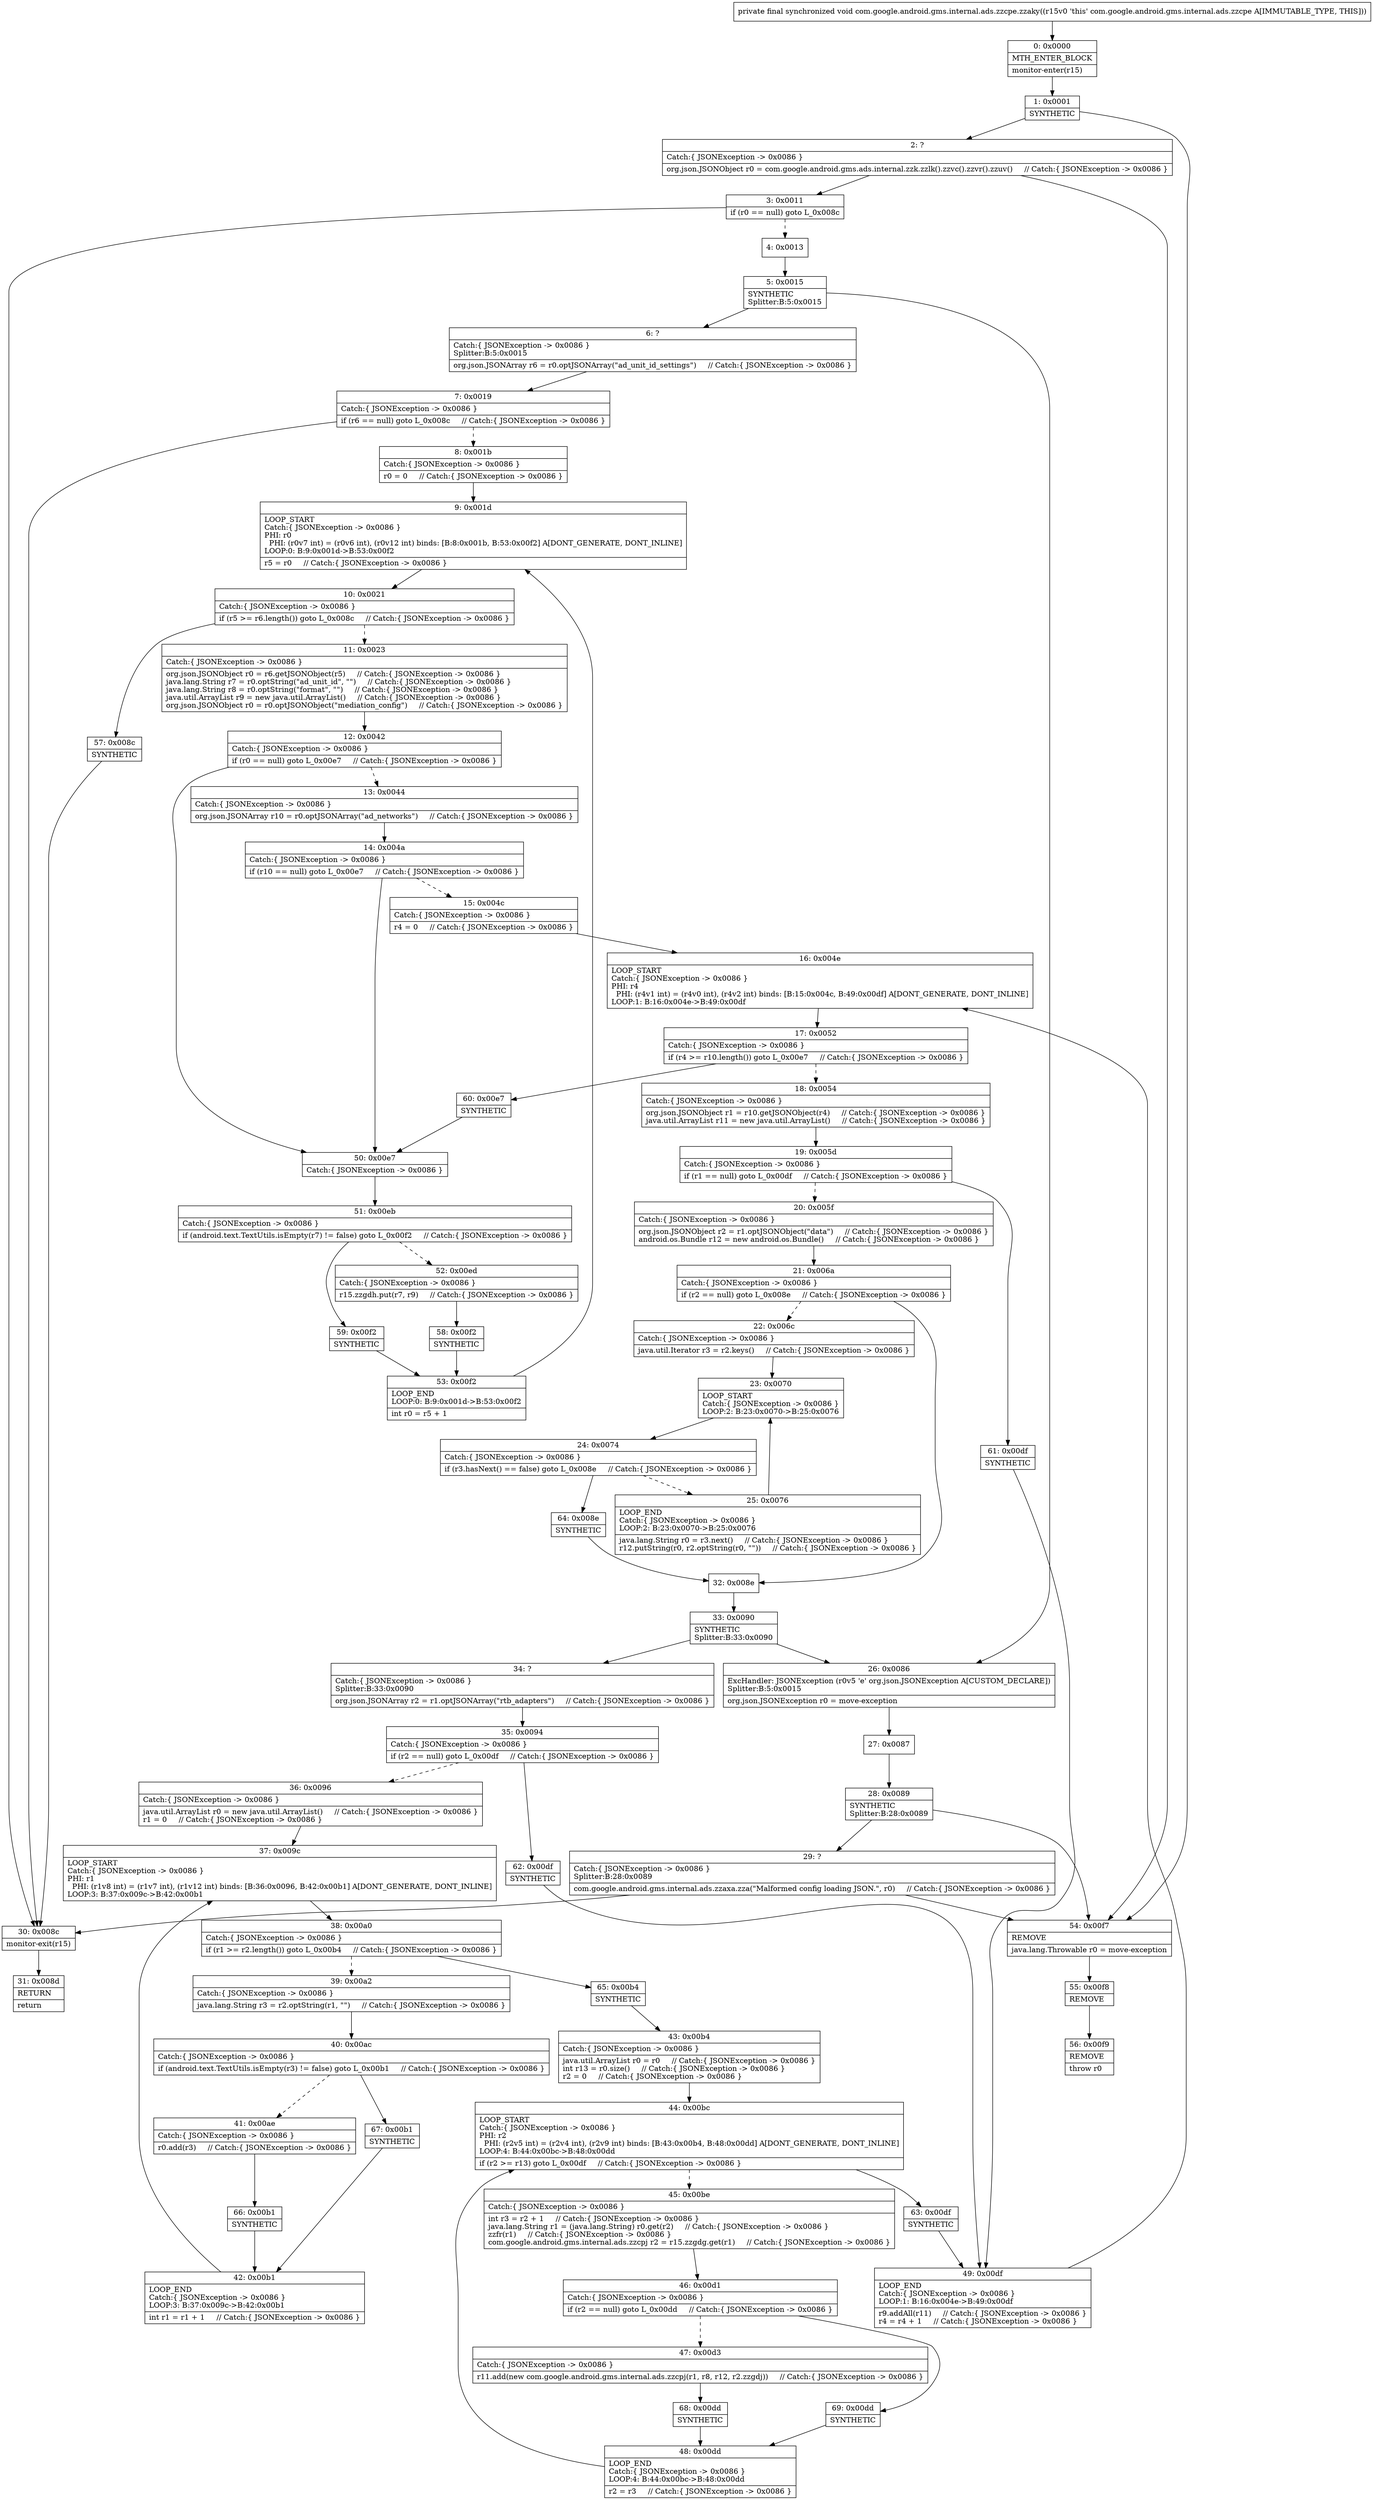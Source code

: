 digraph "CFG forcom.google.android.gms.internal.ads.zzcpe.zzaky()V" {
Node_0 [shape=record,label="{0\:\ 0x0000|MTH_ENTER_BLOCK\l|monitor\-enter(r15)\l}"];
Node_1 [shape=record,label="{1\:\ 0x0001|SYNTHETIC\l}"];
Node_2 [shape=record,label="{2\:\ ?|Catch:\{ JSONException \-\> 0x0086 \}\l|org.json.JSONObject r0 = com.google.android.gms.ads.internal.zzk.zzlk().zzvc().zzvr().zzuv()     \/\/ Catch:\{ JSONException \-\> 0x0086 \}\l}"];
Node_3 [shape=record,label="{3\:\ 0x0011|if (r0 == null) goto L_0x008c\l}"];
Node_4 [shape=record,label="{4\:\ 0x0013}"];
Node_5 [shape=record,label="{5\:\ 0x0015|SYNTHETIC\lSplitter:B:5:0x0015\l}"];
Node_6 [shape=record,label="{6\:\ ?|Catch:\{ JSONException \-\> 0x0086 \}\lSplitter:B:5:0x0015\l|org.json.JSONArray r6 = r0.optJSONArray(\"ad_unit_id_settings\")     \/\/ Catch:\{ JSONException \-\> 0x0086 \}\l}"];
Node_7 [shape=record,label="{7\:\ 0x0019|Catch:\{ JSONException \-\> 0x0086 \}\l|if (r6 == null) goto L_0x008c     \/\/ Catch:\{ JSONException \-\> 0x0086 \}\l}"];
Node_8 [shape=record,label="{8\:\ 0x001b|Catch:\{ JSONException \-\> 0x0086 \}\l|r0 = 0     \/\/ Catch:\{ JSONException \-\> 0x0086 \}\l}"];
Node_9 [shape=record,label="{9\:\ 0x001d|LOOP_START\lCatch:\{ JSONException \-\> 0x0086 \}\lPHI: r0 \l  PHI: (r0v7 int) = (r0v6 int), (r0v12 int) binds: [B:8:0x001b, B:53:0x00f2] A[DONT_GENERATE, DONT_INLINE]\lLOOP:0: B:9:0x001d\-\>B:53:0x00f2\l|r5 = r0     \/\/ Catch:\{ JSONException \-\> 0x0086 \}\l}"];
Node_10 [shape=record,label="{10\:\ 0x0021|Catch:\{ JSONException \-\> 0x0086 \}\l|if (r5 \>= r6.length()) goto L_0x008c     \/\/ Catch:\{ JSONException \-\> 0x0086 \}\l}"];
Node_11 [shape=record,label="{11\:\ 0x0023|Catch:\{ JSONException \-\> 0x0086 \}\l|org.json.JSONObject r0 = r6.getJSONObject(r5)     \/\/ Catch:\{ JSONException \-\> 0x0086 \}\ljava.lang.String r7 = r0.optString(\"ad_unit_id\", \"\")     \/\/ Catch:\{ JSONException \-\> 0x0086 \}\ljava.lang.String r8 = r0.optString(\"format\", \"\")     \/\/ Catch:\{ JSONException \-\> 0x0086 \}\ljava.util.ArrayList r9 = new java.util.ArrayList()     \/\/ Catch:\{ JSONException \-\> 0x0086 \}\lorg.json.JSONObject r0 = r0.optJSONObject(\"mediation_config\")     \/\/ Catch:\{ JSONException \-\> 0x0086 \}\l}"];
Node_12 [shape=record,label="{12\:\ 0x0042|Catch:\{ JSONException \-\> 0x0086 \}\l|if (r0 == null) goto L_0x00e7     \/\/ Catch:\{ JSONException \-\> 0x0086 \}\l}"];
Node_13 [shape=record,label="{13\:\ 0x0044|Catch:\{ JSONException \-\> 0x0086 \}\l|org.json.JSONArray r10 = r0.optJSONArray(\"ad_networks\")     \/\/ Catch:\{ JSONException \-\> 0x0086 \}\l}"];
Node_14 [shape=record,label="{14\:\ 0x004a|Catch:\{ JSONException \-\> 0x0086 \}\l|if (r10 == null) goto L_0x00e7     \/\/ Catch:\{ JSONException \-\> 0x0086 \}\l}"];
Node_15 [shape=record,label="{15\:\ 0x004c|Catch:\{ JSONException \-\> 0x0086 \}\l|r4 = 0     \/\/ Catch:\{ JSONException \-\> 0x0086 \}\l}"];
Node_16 [shape=record,label="{16\:\ 0x004e|LOOP_START\lCatch:\{ JSONException \-\> 0x0086 \}\lPHI: r4 \l  PHI: (r4v1 int) = (r4v0 int), (r4v2 int) binds: [B:15:0x004c, B:49:0x00df] A[DONT_GENERATE, DONT_INLINE]\lLOOP:1: B:16:0x004e\-\>B:49:0x00df\l}"];
Node_17 [shape=record,label="{17\:\ 0x0052|Catch:\{ JSONException \-\> 0x0086 \}\l|if (r4 \>= r10.length()) goto L_0x00e7     \/\/ Catch:\{ JSONException \-\> 0x0086 \}\l}"];
Node_18 [shape=record,label="{18\:\ 0x0054|Catch:\{ JSONException \-\> 0x0086 \}\l|org.json.JSONObject r1 = r10.getJSONObject(r4)     \/\/ Catch:\{ JSONException \-\> 0x0086 \}\ljava.util.ArrayList r11 = new java.util.ArrayList()     \/\/ Catch:\{ JSONException \-\> 0x0086 \}\l}"];
Node_19 [shape=record,label="{19\:\ 0x005d|Catch:\{ JSONException \-\> 0x0086 \}\l|if (r1 == null) goto L_0x00df     \/\/ Catch:\{ JSONException \-\> 0x0086 \}\l}"];
Node_20 [shape=record,label="{20\:\ 0x005f|Catch:\{ JSONException \-\> 0x0086 \}\l|org.json.JSONObject r2 = r1.optJSONObject(\"data\")     \/\/ Catch:\{ JSONException \-\> 0x0086 \}\landroid.os.Bundle r12 = new android.os.Bundle()     \/\/ Catch:\{ JSONException \-\> 0x0086 \}\l}"];
Node_21 [shape=record,label="{21\:\ 0x006a|Catch:\{ JSONException \-\> 0x0086 \}\l|if (r2 == null) goto L_0x008e     \/\/ Catch:\{ JSONException \-\> 0x0086 \}\l}"];
Node_22 [shape=record,label="{22\:\ 0x006c|Catch:\{ JSONException \-\> 0x0086 \}\l|java.util.Iterator r3 = r2.keys()     \/\/ Catch:\{ JSONException \-\> 0x0086 \}\l}"];
Node_23 [shape=record,label="{23\:\ 0x0070|LOOP_START\lCatch:\{ JSONException \-\> 0x0086 \}\lLOOP:2: B:23:0x0070\-\>B:25:0x0076\l}"];
Node_24 [shape=record,label="{24\:\ 0x0074|Catch:\{ JSONException \-\> 0x0086 \}\l|if (r3.hasNext() == false) goto L_0x008e     \/\/ Catch:\{ JSONException \-\> 0x0086 \}\l}"];
Node_25 [shape=record,label="{25\:\ 0x0076|LOOP_END\lCatch:\{ JSONException \-\> 0x0086 \}\lLOOP:2: B:23:0x0070\-\>B:25:0x0076\l|java.lang.String r0 = r3.next()     \/\/ Catch:\{ JSONException \-\> 0x0086 \}\lr12.putString(r0, r2.optString(r0, \"\"))     \/\/ Catch:\{ JSONException \-\> 0x0086 \}\l}"];
Node_26 [shape=record,label="{26\:\ 0x0086|ExcHandler: JSONException (r0v5 'e' org.json.JSONException A[CUSTOM_DECLARE])\lSplitter:B:5:0x0015\l|org.json.JSONException r0 = move\-exception\l}"];
Node_27 [shape=record,label="{27\:\ 0x0087}"];
Node_28 [shape=record,label="{28\:\ 0x0089|SYNTHETIC\lSplitter:B:28:0x0089\l}"];
Node_29 [shape=record,label="{29\:\ ?|Catch:\{ JSONException \-\> 0x0086 \}\lSplitter:B:28:0x0089\l|com.google.android.gms.internal.ads.zzaxa.zza(\"Malformed config loading JSON.\", r0)     \/\/ Catch:\{ JSONException \-\> 0x0086 \}\l}"];
Node_30 [shape=record,label="{30\:\ 0x008c|monitor\-exit(r15)\l}"];
Node_31 [shape=record,label="{31\:\ 0x008d|RETURN\l|return\l}"];
Node_32 [shape=record,label="{32\:\ 0x008e}"];
Node_33 [shape=record,label="{33\:\ 0x0090|SYNTHETIC\lSplitter:B:33:0x0090\l}"];
Node_34 [shape=record,label="{34\:\ ?|Catch:\{ JSONException \-\> 0x0086 \}\lSplitter:B:33:0x0090\l|org.json.JSONArray r2 = r1.optJSONArray(\"rtb_adapters\")     \/\/ Catch:\{ JSONException \-\> 0x0086 \}\l}"];
Node_35 [shape=record,label="{35\:\ 0x0094|Catch:\{ JSONException \-\> 0x0086 \}\l|if (r2 == null) goto L_0x00df     \/\/ Catch:\{ JSONException \-\> 0x0086 \}\l}"];
Node_36 [shape=record,label="{36\:\ 0x0096|Catch:\{ JSONException \-\> 0x0086 \}\l|java.util.ArrayList r0 = new java.util.ArrayList()     \/\/ Catch:\{ JSONException \-\> 0x0086 \}\lr1 = 0     \/\/ Catch:\{ JSONException \-\> 0x0086 \}\l}"];
Node_37 [shape=record,label="{37\:\ 0x009c|LOOP_START\lCatch:\{ JSONException \-\> 0x0086 \}\lPHI: r1 \l  PHI: (r1v8 int) = (r1v7 int), (r1v12 int) binds: [B:36:0x0096, B:42:0x00b1] A[DONT_GENERATE, DONT_INLINE]\lLOOP:3: B:37:0x009c\-\>B:42:0x00b1\l}"];
Node_38 [shape=record,label="{38\:\ 0x00a0|Catch:\{ JSONException \-\> 0x0086 \}\l|if (r1 \>= r2.length()) goto L_0x00b4     \/\/ Catch:\{ JSONException \-\> 0x0086 \}\l}"];
Node_39 [shape=record,label="{39\:\ 0x00a2|Catch:\{ JSONException \-\> 0x0086 \}\l|java.lang.String r3 = r2.optString(r1, \"\")     \/\/ Catch:\{ JSONException \-\> 0x0086 \}\l}"];
Node_40 [shape=record,label="{40\:\ 0x00ac|Catch:\{ JSONException \-\> 0x0086 \}\l|if (android.text.TextUtils.isEmpty(r3) != false) goto L_0x00b1     \/\/ Catch:\{ JSONException \-\> 0x0086 \}\l}"];
Node_41 [shape=record,label="{41\:\ 0x00ae|Catch:\{ JSONException \-\> 0x0086 \}\l|r0.add(r3)     \/\/ Catch:\{ JSONException \-\> 0x0086 \}\l}"];
Node_42 [shape=record,label="{42\:\ 0x00b1|LOOP_END\lCatch:\{ JSONException \-\> 0x0086 \}\lLOOP:3: B:37:0x009c\-\>B:42:0x00b1\l|int r1 = r1 + 1     \/\/ Catch:\{ JSONException \-\> 0x0086 \}\l}"];
Node_43 [shape=record,label="{43\:\ 0x00b4|Catch:\{ JSONException \-\> 0x0086 \}\l|java.util.ArrayList r0 = r0     \/\/ Catch:\{ JSONException \-\> 0x0086 \}\lint r13 = r0.size()     \/\/ Catch:\{ JSONException \-\> 0x0086 \}\lr2 = 0     \/\/ Catch:\{ JSONException \-\> 0x0086 \}\l}"];
Node_44 [shape=record,label="{44\:\ 0x00bc|LOOP_START\lCatch:\{ JSONException \-\> 0x0086 \}\lPHI: r2 \l  PHI: (r2v5 int) = (r2v4 int), (r2v9 int) binds: [B:43:0x00b4, B:48:0x00dd] A[DONT_GENERATE, DONT_INLINE]\lLOOP:4: B:44:0x00bc\-\>B:48:0x00dd\l|if (r2 \>= r13) goto L_0x00df     \/\/ Catch:\{ JSONException \-\> 0x0086 \}\l}"];
Node_45 [shape=record,label="{45\:\ 0x00be|Catch:\{ JSONException \-\> 0x0086 \}\l|int r3 = r2 + 1     \/\/ Catch:\{ JSONException \-\> 0x0086 \}\ljava.lang.String r1 = (java.lang.String) r0.get(r2)     \/\/ Catch:\{ JSONException \-\> 0x0086 \}\lzzfr(r1)     \/\/ Catch:\{ JSONException \-\> 0x0086 \}\lcom.google.android.gms.internal.ads.zzcpj r2 = r15.zzgdg.get(r1)     \/\/ Catch:\{ JSONException \-\> 0x0086 \}\l}"];
Node_46 [shape=record,label="{46\:\ 0x00d1|Catch:\{ JSONException \-\> 0x0086 \}\l|if (r2 == null) goto L_0x00dd     \/\/ Catch:\{ JSONException \-\> 0x0086 \}\l}"];
Node_47 [shape=record,label="{47\:\ 0x00d3|Catch:\{ JSONException \-\> 0x0086 \}\l|r11.add(new com.google.android.gms.internal.ads.zzcpj(r1, r8, r12, r2.zzgdj))     \/\/ Catch:\{ JSONException \-\> 0x0086 \}\l}"];
Node_48 [shape=record,label="{48\:\ 0x00dd|LOOP_END\lCatch:\{ JSONException \-\> 0x0086 \}\lLOOP:4: B:44:0x00bc\-\>B:48:0x00dd\l|r2 = r3     \/\/ Catch:\{ JSONException \-\> 0x0086 \}\l}"];
Node_49 [shape=record,label="{49\:\ 0x00df|LOOP_END\lCatch:\{ JSONException \-\> 0x0086 \}\lLOOP:1: B:16:0x004e\-\>B:49:0x00df\l|r9.addAll(r11)     \/\/ Catch:\{ JSONException \-\> 0x0086 \}\lr4 = r4 + 1     \/\/ Catch:\{ JSONException \-\> 0x0086 \}\l}"];
Node_50 [shape=record,label="{50\:\ 0x00e7|Catch:\{ JSONException \-\> 0x0086 \}\l}"];
Node_51 [shape=record,label="{51\:\ 0x00eb|Catch:\{ JSONException \-\> 0x0086 \}\l|if (android.text.TextUtils.isEmpty(r7) != false) goto L_0x00f2     \/\/ Catch:\{ JSONException \-\> 0x0086 \}\l}"];
Node_52 [shape=record,label="{52\:\ 0x00ed|Catch:\{ JSONException \-\> 0x0086 \}\l|r15.zzgdh.put(r7, r9)     \/\/ Catch:\{ JSONException \-\> 0x0086 \}\l}"];
Node_53 [shape=record,label="{53\:\ 0x00f2|LOOP_END\lLOOP:0: B:9:0x001d\-\>B:53:0x00f2\l|int r0 = r5 + 1\l}"];
Node_54 [shape=record,label="{54\:\ 0x00f7|REMOVE\l|java.lang.Throwable r0 = move\-exception\l}"];
Node_55 [shape=record,label="{55\:\ 0x00f8|REMOVE\l}"];
Node_56 [shape=record,label="{56\:\ 0x00f9|REMOVE\l|throw r0\l}"];
Node_57 [shape=record,label="{57\:\ 0x008c|SYNTHETIC\l}"];
Node_58 [shape=record,label="{58\:\ 0x00f2|SYNTHETIC\l}"];
Node_59 [shape=record,label="{59\:\ 0x00f2|SYNTHETIC\l}"];
Node_60 [shape=record,label="{60\:\ 0x00e7|SYNTHETIC\l}"];
Node_61 [shape=record,label="{61\:\ 0x00df|SYNTHETIC\l}"];
Node_62 [shape=record,label="{62\:\ 0x00df|SYNTHETIC\l}"];
Node_63 [shape=record,label="{63\:\ 0x00df|SYNTHETIC\l}"];
Node_64 [shape=record,label="{64\:\ 0x008e|SYNTHETIC\l}"];
Node_65 [shape=record,label="{65\:\ 0x00b4|SYNTHETIC\l}"];
Node_66 [shape=record,label="{66\:\ 0x00b1|SYNTHETIC\l}"];
Node_67 [shape=record,label="{67\:\ 0x00b1|SYNTHETIC\l}"];
Node_68 [shape=record,label="{68\:\ 0x00dd|SYNTHETIC\l}"];
Node_69 [shape=record,label="{69\:\ 0x00dd|SYNTHETIC\l}"];
MethodNode[shape=record,label="{private final synchronized void com.google.android.gms.internal.ads.zzcpe.zzaky((r15v0 'this' com.google.android.gms.internal.ads.zzcpe A[IMMUTABLE_TYPE, THIS])) }"];
MethodNode -> Node_0;
Node_0 -> Node_1;
Node_1 -> Node_2;
Node_1 -> Node_54;
Node_2 -> Node_54;
Node_2 -> Node_3;
Node_3 -> Node_4[style=dashed];
Node_3 -> Node_30;
Node_4 -> Node_5;
Node_5 -> Node_6;
Node_5 -> Node_26;
Node_6 -> Node_7;
Node_7 -> Node_8[style=dashed];
Node_7 -> Node_30;
Node_8 -> Node_9;
Node_9 -> Node_10;
Node_10 -> Node_11[style=dashed];
Node_10 -> Node_57;
Node_11 -> Node_12;
Node_12 -> Node_13[style=dashed];
Node_12 -> Node_50;
Node_13 -> Node_14;
Node_14 -> Node_15[style=dashed];
Node_14 -> Node_50;
Node_15 -> Node_16;
Node_16 -> Node_17;
Node_17 -> Node_18[style=dashed];
Node_17 -> Node_60;
Node_18 -> Node_19;
Node_19 -> Node_20[style=dashed];
Node_19 -> Node_61;
Node_20 -> Node_21;
Node_21 -> Node_22[style=dashed];
Node_21 -> Node_32;
Node_22 -> Node_23;
Node_23 -> Node_24;
Node_24 -> Node_25[style=dashed];
Node_24 -> Node_64;
Node_25 -> Node_23;
Node_26 -> Node_27;
Node_27 -> Node_28;
Node_28 -> Node_29;
Node_28 -> Node_54;
Node_29 -> Node_30;
Node_29 -> Node_54;
Node_30 -> Node_31;
Node_32 -> Node_33;
Node_33 -> Node_34;
Node_33 -> Node_26;
Node_34 -> Node_35;
Node_35 -> Node_36[style=dashed];
Node_35 -> Node_62;
Node_36 -> Node_37;
Node_37 -> Node_38;
Node_38 -> Node_39[style=dashed];
Node_38 -> Node_65;
Node_39 -> Node_40;
Node_40 -> Node_41[style=dashed];
Node_40 -> Node_67;
Node_41 -> Node_66;
Node_42 -> Node_37;
Node_43 -> Node_44;
Node_44 -> Node_45[style=dashed];
Node_44 -> Node_63;
Node_45 -> Node_46;
Node_46 -> Node_47[style=dashed];
Node_46 -> Node_69;
Node_47 -> Node_68;
Node_48 -> Node_44;
Node_49 -> Node_16;
Node_50 -> Node_51;
Node_51 -> Node_52[style=dashed];
Node_51 -> Node_59;
Node_52 -> Node_58;
Node_53 -> Node_9;
Node_54 -> Node_55;
Node_55 -> Node_56;
Node_57 -> Node_30;
Node_58 -> Node_53;
Node_59 -> Node_53;
Node_60 -> Node_50;
Node_61 -> Node_49;
Node_62 -> Node_49;
Node_63 -> Node_49;
Node_64 -> Node_32;
Node_65 -> Node_43;
Node_66 -> Node_42;
Node_67 -> Node_42;
Node_68 -> Node_48;
Node_69 -> Node_48;
}

